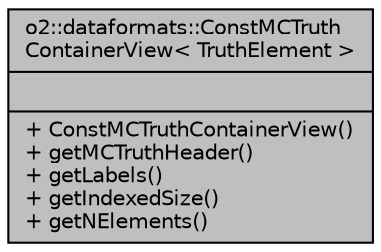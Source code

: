 digraph "o2::dataformats::ConstMCTruthContainerView&lt; TruthElement &gt;"
{
 // INTERACTIVE_SVG=YES
  bgcolor="transparent";
  edge [fontname="Helvetica",fontsize="10",labelfontname="Helvetica",labelfontsize="10"];
  node [fontname="Helvetica",fontsize="10",shape=record];
  Node1 [label="{o2::dataformats::ConstMCTruth\lContainerView\< TruthElement \>\n||+ ConstMCTruthContainerView()\l+ getMCTruthHeader()\l+ getLabels()\l+ getIndexedSize()\l+ getNElements()\l}",height=0.2,width=0.4,color="black", fillcolor="grey75", style="filled", fontcolor="black"];
}
